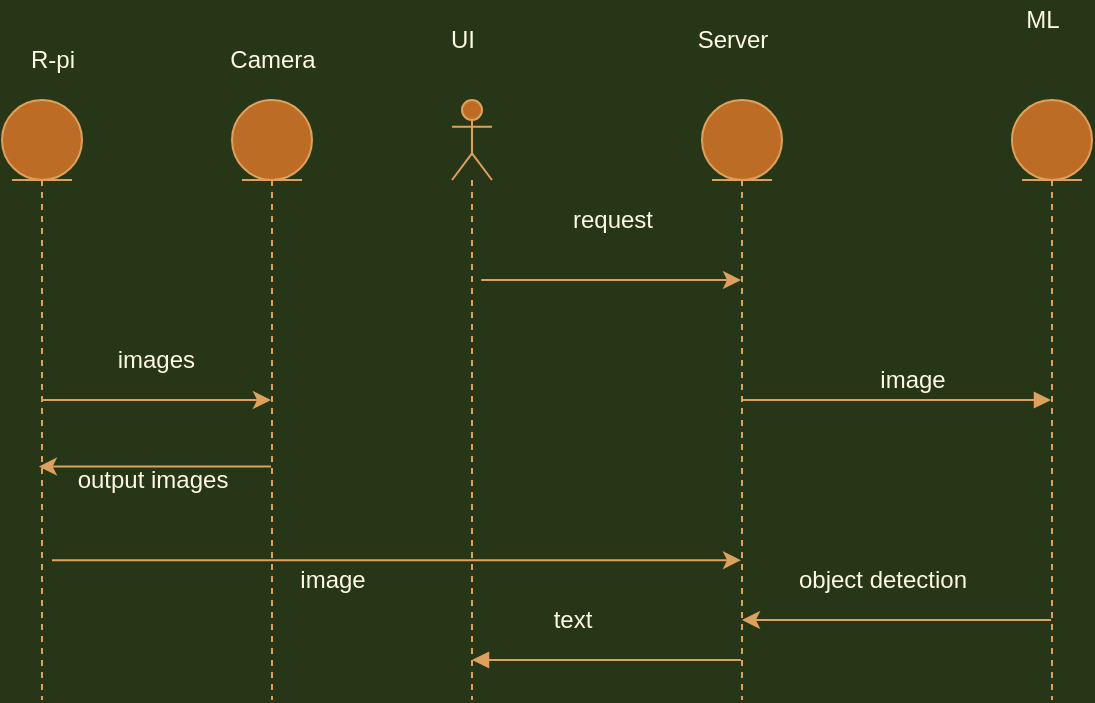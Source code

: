 <mxfile version="14.1.1" type="github">
  <diagram name="Page-1" id="13e1069c-82ec-6db2-03f1-153e76fe0fe0">
    <mxGraphModel dx="1038" dy="548" grid="1" gridSize="10" guides="1" tooltips="1" connect="1" arrows="1" fold="1" page="1" pageScale="1" pageWidth="1100" pageHeight="850" background="#283618" math="0" shadow="0">
      <root>
        <mxCell id="0" />
        <mxCell id="1" parent="0" />
        <mxCell id="SUiDUI1XeCwRcT8ECC4O-1" value="" style="shape=umlLifeline;participant=umlActor;perimeter=lifelinePerimeter;whiteSpace=wrap;html=1;container=1;collapsible=0;recursiveResize=0;verticalAlign=top;spacingTop=36;outlineConnect=0;fillColor=#BC6C25;strokeColor=#DDA15E;fontColor=#FEFAE0;" vertex="1" parent="1">
          <mxGeometry x="410" y="70" width="20" height="300" as="geometry" />
        </mxCell>
        <mxCell id="SUiDUI1XeCwRcT8ECC4O-5" value="" style="shape=umlLifeline;participant=umlEntity;perimeter=lifelinePerimeter;whiteSpace=wrap;html=1;container=1;collapsible=0;recursiveResize=0;verticalAlign=top;spacingTop=36;outlineConnect=0;fillColor=#BC6C25;strokeColor=#DDA15E;fontColor=#FEFAE0;" vertex="1" parent="1">
          <mxGeometry x="535" y="70" width="40" height="300" as="geometry" />
        </mxCell>
        <mxCell id="SUiDUI1XeCwRcT8ECC4O-9" value="UI" style="text;html=1;align=center;verticalAlign=middle;resizable=0;points=[];autosize=1;fontColor=#FEFAE0;" vertex="1" parent="1">
          <mxGeometry x="400" y="30" width="30" height="20" as="geometry" />
        </mxCell>
        <mxCell id="SUiDUI1XeCwRcT8ECC4O-10" value="Server" style="text;html=1;align=center;verticalAlign=middle;resizable=0;points=[];autosize=1;fontColor=#FEFAE0;" vertex="1" parent="1">
          <mxGeometry x="525" y="30" width="50" height="20" as="geometry" />
        </mxCell>
        <mxCell id="SUiDUI1XeCwRcT8ECC4O-11" value="ML" style="text;html=1;align=center;verticalAlign=middle;resizable=0;points=[];autosize=1;fontColor=#FEFAE0;" vertex="1" parent="1">
          <mxGeometry x="690" y="20" width="30" height="20" as="geometry" />
        </mxCell>
        <mxCell id="SUiDUI1XeCwRcT8ECC4O-4" value="" style="shape=umlLifeline;participant=umlEntity;perimeter=lifelinePerimeter;whiteSpace=wrap;html=1;container=1;collapsible=0;recursiveResize=0;verticalAlign=top;spacingTop=36;outlineConnect=0;fillColor=#BC6C25;strokeColor=#DDA15E;fontColor=#FEFAE0;" vertex="1" parent="1">
          <mxGeometry x="690" y="70" width="40" height="300" as="geometry" />
        </mxCell>
        <mxCell id="SUiDUI1XeCwRcT8ECC4O-32" value="" style="shape=umlLifeline;participant=umlEntity;perimeter=lifelinePerimeter;whiteSpace=wrap;html=1;container=1;collapsible=0;recursiveResize=0;verticalAlign=top;spacingTop=36;outlineConnect=0;fillColor=#BC6C25;strokeColor=#DDA15E;fontColor=#FEFAE0;" vertex="1" parent="1">
          <mxGeometry x="300" y="70" width="40" height="300" as="geometry" />
        </mxCell>
        <mxCell id="SUiDUI1XeCwRcT8ECC4O-40" value="" style="edgeStyle=orthogonalEdgeStyle;rounded=0;orthogonalLoop=1;jettySize=auto;html=1;labelBackgroundColor=#283618;strokeColor=#DDA15E;fontColor=#FEFAE0;" edge="1" parent="1" source="SUiDUI1XeCwRcT8ECC4O-33" target="SUiDUI1XeCwRcT8ECC4O-32">
          <mxGeometry relative="1" as="geometry">
            <Array as="points" />
          </mxGeometry>
        </mxCell>
        <mxCell id="SUiDUI1XeCwRcT8ECC4O-33" value="" style="shape=umlLifeline;participant=umlEntity;perimeter=lifelinePerimeter;whiteSpace=wrap;html=1;container=1;collapsible=0;recursiveResize=0;verticalAlign=top;spacingTop=36;outlineConnect=0;fillColor=#BC6C25;strokeColor=#DDA15E;fontColor=#FEFAE0;" vertex="1" parent="1">
          <mxGeometry x="185" y="70" width="40" height="300" as="geometry" />
        </mxCell>
        <mxCell id="SUiDUI1XeCwRcT8ECC4O-35" value="R-pi" style="text;html=1;align=center;verticalAlign=middle;resizable=0;points=[];autosize=1;fontColor=#FEFAE0;" vertex="1" parent="1">
          <mxGeometry x="190" y="40" width="40" height="20" as="geometry" />
        </mxCell>
        <mxCell id="SUiDUI1XeCwRcT8ECC4O-37" value="Camera" style="text;html=1;align=center;verticalAlign=middle;resizable=0;points=[];autosize=1;fontColor=#FEFAE0;" vertex="1" parent="1">
          <mxGeometry x="290" y="40" width="60" height="20" as="geometry" />
        </mxCell>
        <mxCell id="SUiDUI1XeCwRcT8ECC4O-47" value="" style="endArrow=classic;html=1;entryX=0.46;entryY=0.611;entryDx=0;entryDy=0;entryPerimeter=0;labelBackgroundColor=#283618;strokeColor=#DDA15E;fontColor=#FEFAE0;" edge="1" parent="1" source="SUiDUI1XeCwRcT8ECC4O-32" target="SUiDUI1XeCwRcT8ECC4O-33">
          <mxGeometry width="50" height="50" relative="1" as="geometry">
            <mxPoint x="500" y="310" as="sourcePoint" />
            <mxPoint x="550" y="260" as="targetPoint" />
          </mxGeometry>
        </mxCell>
        <mxCell id="SUiDUI1XeCwRcT8ECC4O-48" value="&amp;nbsp; images&amp;nbsp;" style="text;html=1;align=center;verticalAlign=middle;resizable=0;points=[];autosize=1;fontColor=#FEFAE0;" vertex="1" parent="1">
          <mxGeometry x="230" y="190" width="60" height="20" as="geometry" />
        </mxCell>
        <mxCell id="SUiDUI1XeCwRcT8ECC4O-49" value="output images" style="text;html=1;align=center;verticalAlign=middle;resizable=0;points=[];autosize=1;fontColor=#FEFAE0;" vertex="1" parent="1">
          <mxGeometry x="215" y="250" width="90" height="20" as="geometry" />
        </mxCell>
        <mxCell id="SUiDUI1XeCwRcT8ECC4O-50" value="" style="endArrow=classic;html=1;exitX=0.625;exitY=0.767;exitDx=0;exitDy=0;exitPerimeter=0;labelBackgroundColor=#283618;strokeColor=#DDA15E;fontColor=#FEFAE0;" edge="1" parent="1" source="SUiDUI1XeCwRcT8ECC4O-33" target="SUiDUI1XeCwRcT8ECC4O-5">
          <mxGeometry width="50" height="50" relative="1" as="geometry">
            <mxPoint x="500" y="310" as="sourcePoint" />
            <mxPoint x="550" y="260" as="targetPoint" />
          </mxGeometry>
        </mxCell>
        <mxCell id="SUiDUI1XeCwRcT8ECC4O-51" value="image" style="text;html=1;align=center;verticalAlign=middle;resizable=0;points=[];autosize=1;fontColor=#FEFAE0;" vertex="1" parent="1">
          <mxGeometry x="325" y="300" width="50" height="20" as="geometry" />
        </mxCell>
        <mxCell id="SUiDUI1XeCwRcT8ECC4O-52" value="" style="endArrow=classic;html=1;labelBackgroundColor=#283618;strokeColor=#DDA15E;fontColor=#FEFAE0;" edge="1" parent="1" target="SUiDUI1XeCwRcT8ECC4O-5">
          <mxGeometry width="50" height="50" relative="1" as="geometry">
            <mxPoint x="440" y="160" as="sourcePoint" />
            <mxPoint x="530" y="150" as="targetPoint" />
            <Array as="points">
              <mxPoint x="420" y="160" />
            </Array>
          </mxGeometry>
        </mxCell>
        <mxCell id="SUiDUI1XeCwRcT8ECC4O-54" value="" style="endArrow=classic;html=1;labelBackgroundColor=#283618;strokeColor=#DDA15E;fontColor=#FEFAE0;" edge="1" parent="1" source="SUiDUI1XeCwRcT8ECC4O-4" target="SUiDUI1XeCwRcT8ECC4O-5">
          <mxGeometry width="50" height="50" relative="1" as="geometry">
            <mxPoint x="500" y="310" as="sourcePoint" />
            <mxPoint x="560" y="260" as="targetPoint" />
            <Array as="points">
              <mxPoint x="680" y="330" />
            </Array>
          </mxGeometry>
        </mxCell>
        <mxCell id="SUiDUI1XeCwRcT8ECC4O-55" value="object detection" style="text;html=1;align=center;verticalAlign=middle;resizable=0;points=[];autosize=1;fontColor=#FEFAE0;" vertex="1" parent="1">
          <mxGeometry x="575" y="300" width="100" height="20" as="geometry" />
        </mxCell>
        <mxCell id="SUiDUI1XeCwRcT8ECC4O-56" value="request" style="text;html=1;align=center;verticalAlign=middle;resizable=0;points=[];autosize=1;fontColor=#FEFAE0;" vertex="1" parent="1">
          <mxGeometry x="460" y="120" width="60" height="20" as="geometry" />
        </mxCell>
        <mxCell id="SUiDUI1XeCwRcT8ECC4O-61" value="" style="html=1;verticalAlign=bottom;endArrow=block;labelBackgroundColor=#283618;strokeColor=#DDA15E;fontColor=#FEFAE0;" edge="1" parent="1" source="SUiDUI1XeCwRcT8ECC4O-5" target="SUiDUI1XeCwRcT8ECC4O-1">
          <mxGeometry width="80" relative="1" as="geometry">
            <mxPoint x="490" y="280" as="sourcePoint" />
            <mxPoint x="570" y="280" as="targetPoint" />
            <Array as="points">
              <mxPoint x="470" y="350" />
              <mxPoint x="430" y="350" />
            </Array>
          </mxGeometry>
        </mxCell>
        <mxCell id="SUiDUI1XeCwRcT8ECC4O-63" value="text" style="text;html=1;align=center;verticalAlign=middle;resizable=0;points=[];autosize=1;fontColor=#FEFAE0;" vertex="1" parent="1">
          <mxGeometry x="455" y="320" width="30" height="20" as="geometry" />
        </mxCell>
        <mxCell id="SUiDUI1XeCwRcT8ECC4O-64" value="" style="html=1;verticalAlign=bottom;endArrow=block;labelBackgroundColor=#283618;strokeColor=#DDA15E;fontColor=#FEFAE0;" edge="1" parent="1" source="SUiDUI1XeCwRcT8ECC4O-5" target="SUiDUI1XeCwRcT8ECC4O-4">
          <mxGeometry width="80" relative="1" as="geometry">
            <mxPoint x="490" y="280" as="sourcePoint" />
            <mxPoint x="570" y="280" as="targetPoint" />
          </mxGeometry>
        </mxCell>
        <mxCell id="SUiDUI1XeCwRcT8ECC4O-65" value="image" style="text;html=1;align=center;verticalAlign=middle;resizable=0;points=[];autosize=1;fontColor=#FEFAE0;" vertex="1" parent="1">
          <mxGeometry x="615" y="200" width="50" height="20" as="geometry" />
        </mxCell>
      </root>
    </mxGraphModel>
  </diagram>
</mxfile>
